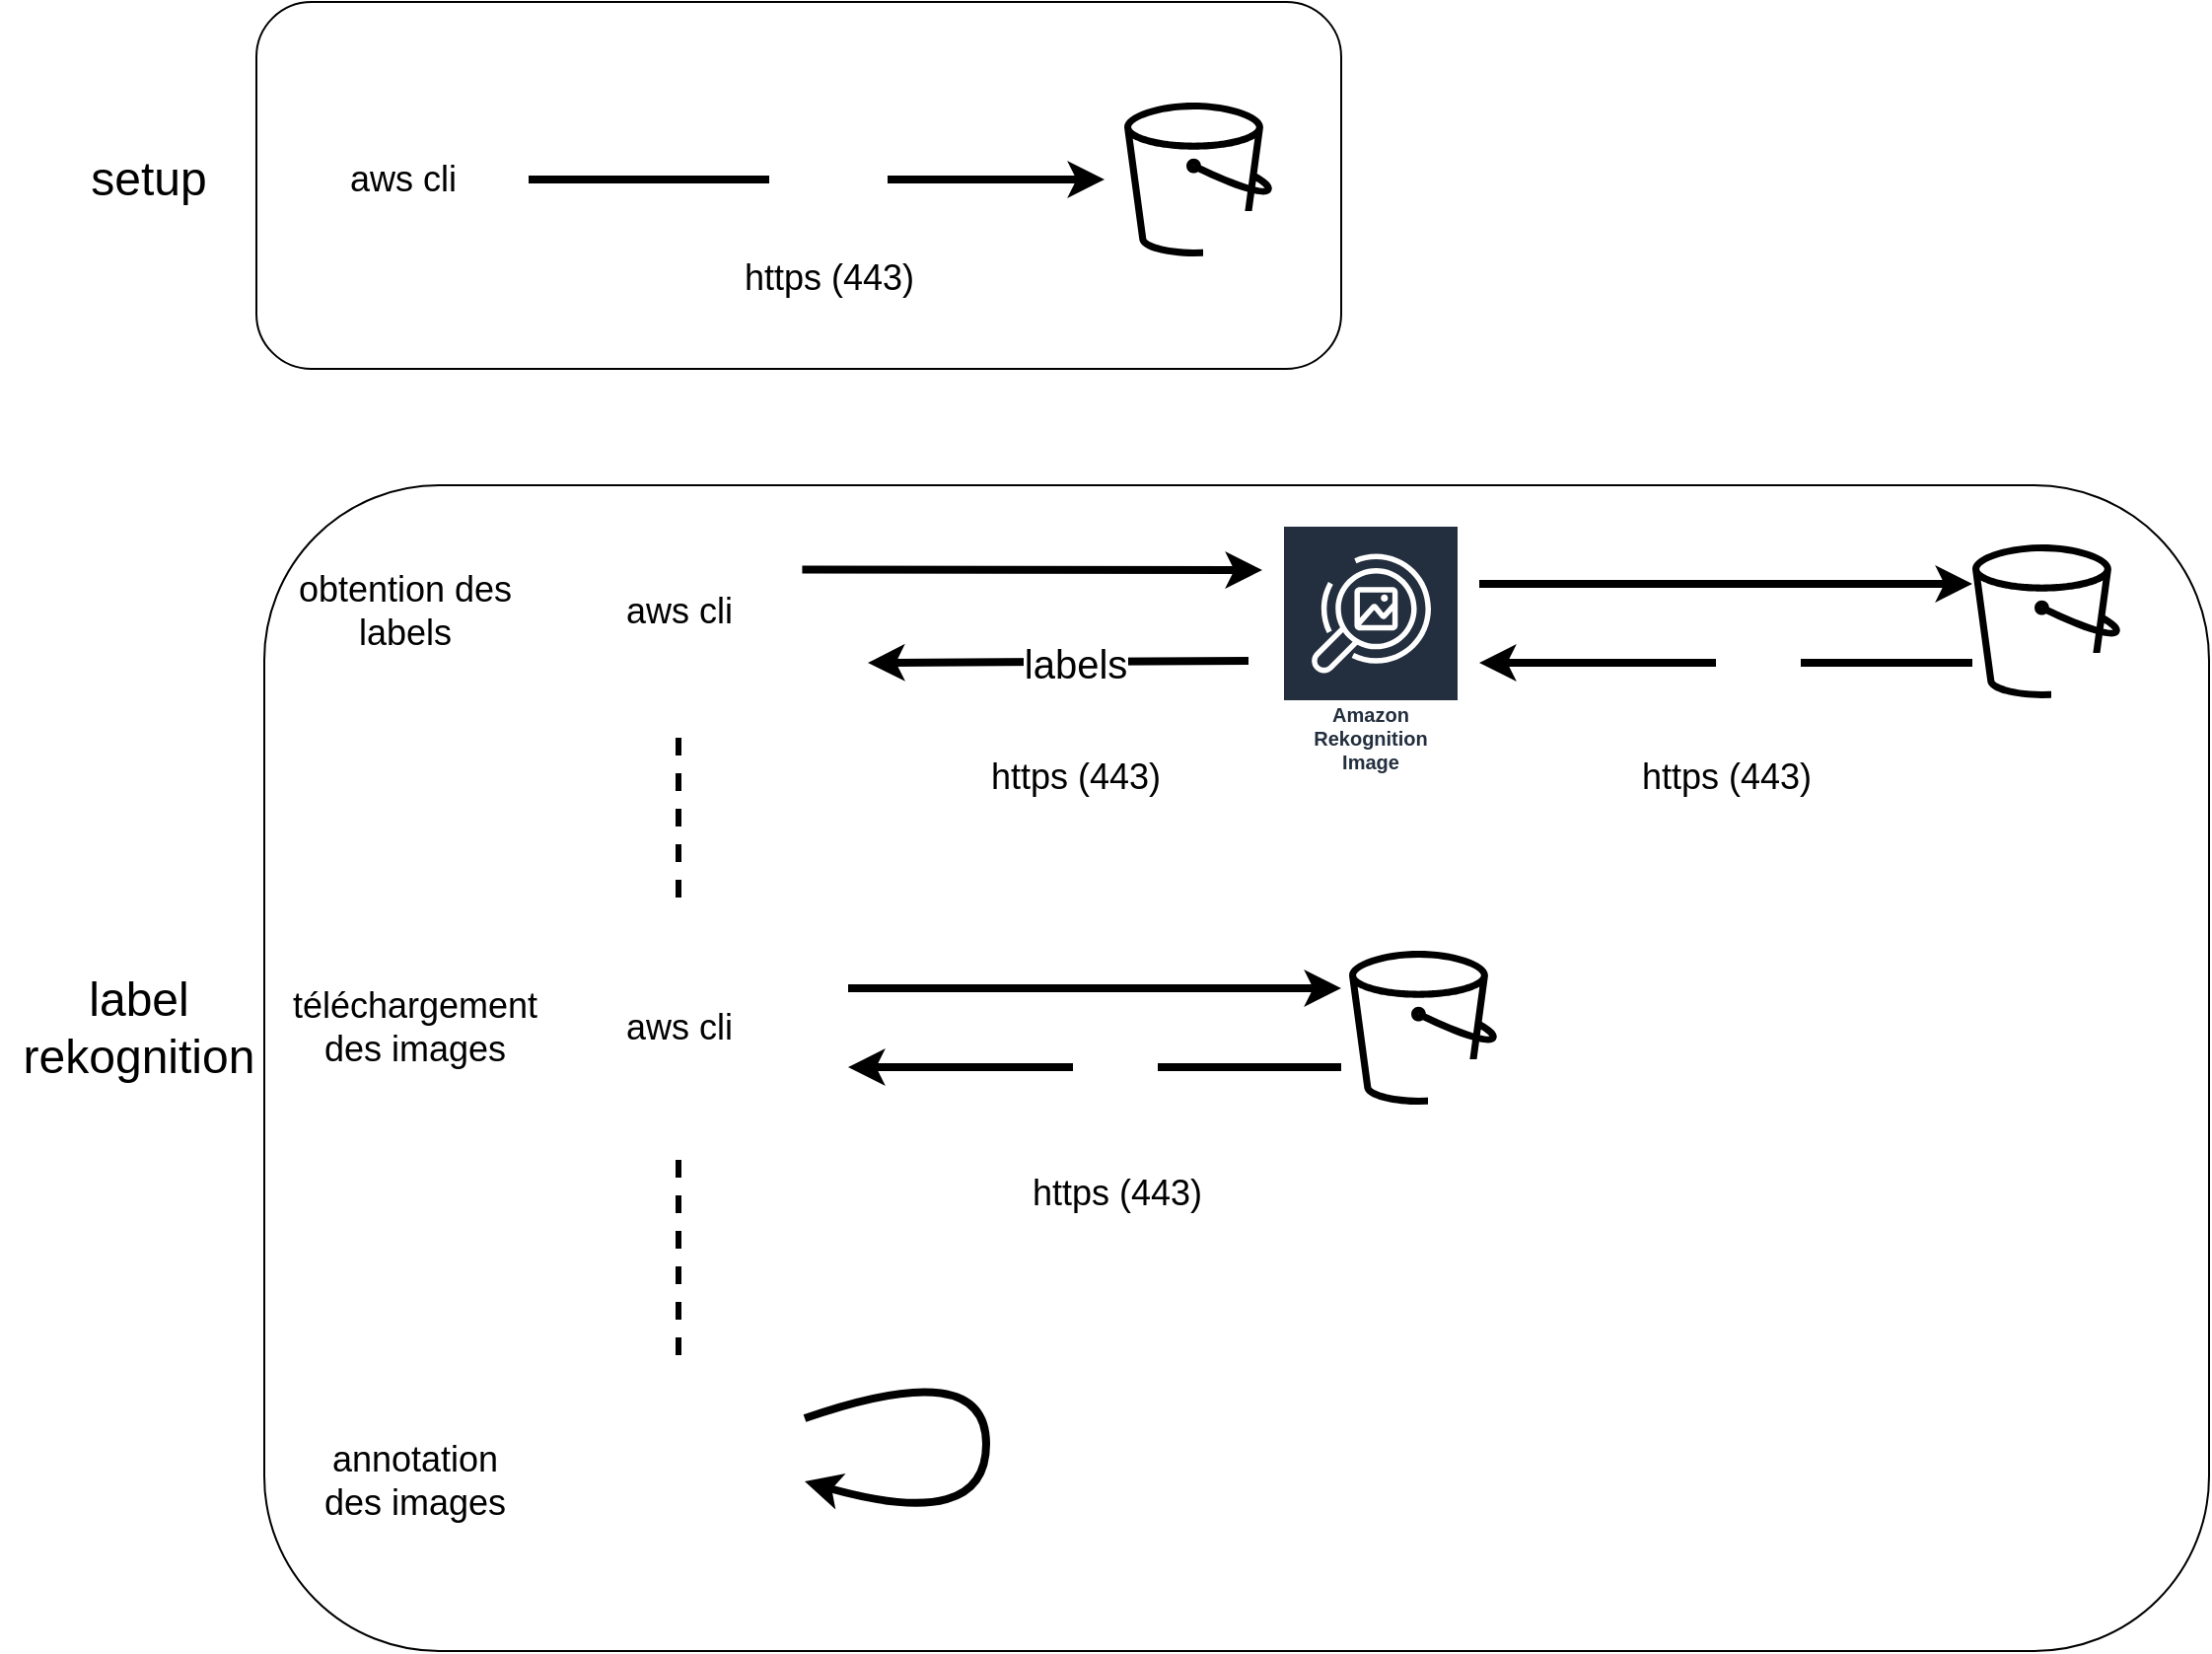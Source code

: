 <mxfile version="21.2.9" type="device">
  <diagram name="Page-1" id="FS0bLl0MaGhydVAssqhy">
    <mxGraphModel dx="3240" dy="1493" grid="1" gridSize="10" guides="1" tooltips="1" connect="1" arrows="1" fold="1" page="1" pageScale="1" pageWidth="850" pageHeight="1100" math="0" shadow="0">
      <root>
        <mxCell id="0" />
        <mxCell id="1" parent="0" />
        <mxCell id="sFLqB9lJGvl52KyhdRgG-1" value="" style="rounded=1;whiteSpace=wrap;html=1;fillColor=none;" vertex="1" parent="1">
          <mxGeometry x="120" y="204" width="550" height="186" as="geometry" />
        </mxCell>
        <mxCell id="sFLqB9lJGvl52KyhdRgG-2" value="" style="shape=image;html=1;verticalAlign=top;verticalLabelPosition=bottom;labelBackgroundColor=#ffffff;imageAspect=0;aspect=fixed;image=https://cdn4.iconfinder.com/data/icons/essential-app-1/16/laptop-computer-website-mobile-128.png" vertex="1" parent="1">
          <mxGeometry x="130" y="230" width="128" height="128" as="geometry" />
        </mxCell>
        <mxCell id="sFLqB9lJGvl52KyhdRgG-3" value="" style="shape=image;html=1;verticalAlign=top;verticalLabelPosition=bottom;labelBackgroundColor=#ffffff;imageAspect=0;aspect=fixed;image=https://cdn1.iconfinder.com/data/icons/iconoir-vol-3/24/media-image-folder-128.png;imageBackground=default;" vertex="1" parent="1">
          <mxGeometry x="170" y="310" width="60" height="60" as="geometry" />
        </mxCell>
        <mxCell id="sFLqB9lJGvl52KyhdRgG-4" value="" style="shape=image;html=1;verticalAlign=top;verticalLabelPosition=bottom;labelBackgroundColor=#ffffff;imageAspect=0;aspect=fixed;image=https://cdn4.iconfinder.com/data/icons/scripting-and-programming-languages/512/Python_logo-128.png;imageBackground=default;" vertex="1" parent="1">
          <mxGeometry x="230" y="310" width="60" height="60" as="geometry" />
        </mxCell>
        <mxCell id="sFLqB9lJGvl52KyhdRgG-5" value="" style="endArrow=classic;html=1;rounded=0;exitX=1;exitY=0.5;exitDx=0;exitDy=0;strokeWidth=4;" edge="1" parent="1" source="sFLqB9lJGvl52KyhdRgG-2">
          <mxGeometry width="50" height="50" relative="1" as="geometry">
            <mxPoint x="400" y="490" as="sourcePoint" />
            <mxPoint x="550" y="294" as="targetPoint" />
          </mxGeometry>
        </mxCell>
        <mxCell id="sFLqB9lJGvl52KyhdRgG-6" value="" style="sketch=0;outlineConnect=0;fontColor=#232F3E;gradientColor=none;fillColor=#000000;strokeColor=none;dashed=0;verticalLabelPosition=bottom;verticalAlign=top;align=center;html=1;fontSize=12;fontStyle=0;aspect=fixed;pointerEvents=1;shape=mxgraph.aws4.bucket;" vertex="1" parent="1">
          <mxGeometry x="560" y="255" width="75" height="78" as="geometry" />
        </mxCell>
        <mxCell id="sFLqB9lJGvl52KyhdRgG-7" value="https (443)" style="text;html=1;align=center;verticalAlign=middle;resizable=0;points=[];autosize=1;strokeColor=none;fillColor=none;fontSize=18;" vertex="1" parent="1">
          <mxGeometry x="355" y="324" width="110" height="40" as="geometry" />
        </mxCell>
        <mxCell id="sFLqB9lJGvl52KyhdRgG-8" value="aws cli" style="text;html=1;align=center;verticalAlign=middle;resizable=0;points=[];autosize=1;strokeColor=none;fillColor=none;fontSize=18;" vertex="1" parent="1">
          <mxGeometry x="154" y="274" width="80" height="40" as="geometry" />
        </mxCell>
        <mxCell id="sFLqB9lJGvl52KyhdRgG-9" value="" style="shape=image;html=1;verticalAlign=top;verticalLabelPosition=bottom;labelBackgroundColor=#ffffff;imageAspect=0;aspect=fixed;image=https://cdn1.iconfinder.com/data/icons/iconoir-vol-3/24/media-image-folder-128.png;imageBackground=default;" vertex="1" parent="1">
          <mxGeometry x="600" y="310" width="60" height="60" as="geometry" />
        </mxCell>
        <mxCell id="sFLqB9lJGvl52KyhdRgG-10" value="" style="shape=image;html=1;verticalAlign=top;verticalLabelPosition=bottom;labelBackgroundColor=#ffffff;imageAspect=0;aspect=fixed;image=https://cdn1.iconfinder.com/data/icons/iconoir-vol-3/24/media-image-folder-128.png;imageBackground=default;" vertex="1" parent="1">
          <mxGeometry x="380" y="264" width="60" height="60" as="geometry" />
        </mxCell>
        <mxCell id="sFLqB9lJGvl52KyhdRgG-11" value="" style="shape=image;html=1;verticalAlign=top;verticalLabelPosition=bottom;labelBackgroundColor=#ffffff;imageAspect=0;aspect=fixed;image=https://cdn4.iconfinder.com/data/icons/essential-app-1/16/laptop-computer-website-mobile-128.png" vertex="1" parent="1">
          <mxGeometry x="270" y="449" width="128" height="128" as="geometry" />
        </mxCell>
        <mxCell id="sFLqB9lJGvl52KyhdRgG-12" value="" style="shape=image;html=1;verticalAlign=top;verticalLabelPosition=bottom;labelBackgroundColor=#ffffff;imageAspect=0;aspect=fixed;image=https://cdn4.iconfinder.com/data/icons/scripting-and-programming-languages/512/Python_logo-128.png;imageBackground=default;" vertex="1" parent="1">
          <mxGeometry x="370" y="529" width="60" height="60" as="geometry" />
        </mxCell>
        <mxCell id="sFLqB9lJGvl52KyhdRgG-13" value="aws cli" style="text;html=1;align=center;verticalAlign=middle;resizable=0;points=[];autosize=1;strokeColor=none;fillColor=none;fontSize=18;" vertex="1" parent="1">
          <mxGeometry x="294" y="493" width="80" height="40" as="geometry" />
        </mxCell>
        <mxCell id="sFLqB9lJGvl52KyhdRgG-14" value="setup" style="text;html=1;align=center;verticalAlign=middle;resizable=0;points=[];autosize=1;strokeColor=none;fillColor=none;fontSize=24;" vertex="1" parent="1">
          <mxGeometry x="25" y="274" width="80" height="40" as="geometry" />
        </mxCell>
        <mxCell id="sFLqB9lJGvl52KyhdRgG-15" value="" style="endArrow=classic;html=1;rounded=0;exitX=0.99;exitY=0.334;exitDx=0;exitDy=0;strokeWidth=4;exitPerimeter=0;" edge="1" parent="1" source="sFLqB9lJGvl52KyhdRgG-11">
          <mxGeometry width="50" height="50" relative="1" as="geometry">
            <mxPoint x="470" y="512.5" as="sourcePoint" />
            <mxPoint x="630" y="492" as="targetPoint" />
          </mxGeometry>
        </mxCell>
        <mxCell id="sFLqB9lJGvl52KyhdRgG-16" value="Amazon Rekognition Image" style="sketch=0;outlineConnect=0;fontColor=#232F3E;gradientColor=none;strokeColor=#ffffff;fillColor=#232F3E;dashed=0;verticalLabelPosition=middle;verticalAlign=bottom;align=center;html=1;whiteSpace=wrap;fontSize=10;fontStyle=1;spacing=3;shape=mxgraph.aws4.productIcon;prIcon=mxgraph.aws4.rekognition_image;" vertex="1" parent="1">
          <mxGeometry x="640" y="469" width="90" height="130" as="geometry" />
        </mxCell>
        <mxCell id="sFLqB9lJGvl52KyhdRgG-17" value="" style="endArrow=classic;html=1;rounded=0;strokeWidth=4;" edge="1" parent="1">
          <mxGeometry width="50" height="50" relative="1" as="geometry">
            <mxPoint x="740" y="499" as="sourcePoint" />
            <mxPoint x="990" y="499" as="targetPoint" />
          </mxGeometry>
        </mxCell>
        <mxCell id="sFLqB9lJGvl52KyhdRgG-18" value="" style="sketch=0;outlineConnect=0;fontColor=#232F3E;gradientColor=none;fillColor=#000000;strokeColor=none;dashed=0;verticalLabelPosition=bottom;verticalAlign=top;align=center;html=1;fontSize=12;fontStyle=0;aspect=fixed;pointerEvents=1;shape=mxgraph.aws4.bucket;" vertex="1" parent="1">
          <mxGeometry x="990" y="479" width="75" height="78" as="geometry" />
        </mxCell>
        <mxCell id="sFLqB9lJGvl52KyhdRgG-19" value="" style="shape=image;html=1;verticalAlign=top;verticalLabelPosition=bottom;labelBackgroundColor=#ffffff;imageAspect=0;aspect=fixed;image=https://cdn1.iconfinder.com/data/icons/iconoir-vol-3/24/media-image-folder-128.png;imageBackground=default;" vertex="1" parent="1">
          <mxGeometry x="1030" y="534" width="60" height="60" as="geometry" />
        </mxCell>
        <mxCell id="sFLqB9lJGvl52KyhdRgG-20" value="" style="endArrow=classic;html=1;rounded=0;strokeWidth=4;" edge="1" parent="1">
          <mxGeometry width="50" height="50" relative="1" as="geometry">
            <mxPoint x="990" y="539" as="sourcePoint" />
            <mxPoint x="740" y="539" as="targetPoint" />
          </mxGeometry>
        </mxCell>
        <mxCell id="sFLqB9lJGvl52KyhdRgG-21" value="" style="endArrow=classic;html=1;rounded=0;strokeWidth=4;" edge="1" parent="1">
          <mxGeometry width="50" height="50" relative="1" as="geometry">
            <mxPoint x="623" y="538" as="sourcePoint" />
            <mxPoint x="430" y="539" as="targetPoint" />
          </mxGeometry>
        </mxCell>
        <mxCell id="sFLqB9lJGvl52KyhdRgG-22" value="labels" style="edgeLabel;html=1;align=center;verticalAlign=middle;resizable=0;points=[];fontSize=20;" vertex="1" connectable="0" parent="sFLqB9lJGvl52KyhdRgG-21">
          <mxGeometry x="-0.699" y="2" relative="1" as="geometry">
            <mxPoint x="-59" y="-1" as="offset" />
          </mxGeometry>
        </mxCell>
        <mxCell id="sFLqB9lJGvl52KyhdRgG-23" value="" style="shape=image;html=1;verticalAlign=top;verticalLabelPosition=bottom;labelBackgroundColor=#ffffff;imageAspect=0;aspect=fixed;image=https://cdn4.iconfinder.com/data/icons/essential-app-1/16/laptop-computer-website-mobile-128.png" vertex="1" parent="1">
          <mxGeometry x="270" y="660" width="128" height="128" as="geometry" />
        </mxCell>
        <mxCell id="sFLqB9lJGvl52KyhdRgG-24" value="" style="shape=image;html=1;verticalAlign=top;verticalLabelPosition=bottom;labelBackgroundColor=#ffffff;imageAspect=0;aspect=fixed;image=https://cdn4.iconfinder.com/data/icons/scripting-and-programming-languages/512/Python_logo-128.png;imageBackground=default;" vertex="1" parent="1">
          <mxGeometry x="370" y="740" width="60" height="60" as="geometry" />
        </mxCell>
        <mxCell id="sFLqB9lJGvl52KyhdRgG-25" value="aws cli" style="text;html=1;align=center;verticalAlign=middle;resizable=0;points=[];autosize=1;strokeColor=none;fillColor=none;fontSize=18;" vertex="1" parent="1">
          <mxGeometry x="294" y="704" width="80" height="40" as="geometry" />
        </mxCell>
        <mxCell id="sFLqB9lJGvl52KyhdRgG-26" value="" style="sketch=0;outlineConnect=0;fontColor=#232F3E;gradientColor=none;fillColor=#000000;strokeColor=none;dashed=0;verticalLabelPosition=bottom;verticalAlign=top;align=center;html=1;fontSize=12;fontStyle=0;aspect=fixed;pointerEvents=1;shape=mxgraph.aws4.bucket;" vertex="1" parent="1">
          <mxGeometry x="674" y="685" width="75" height="78" as="geometry" />
        </mxCell>
        <mxCell id="sFLqB9lJGvl52KyhdRgG-27" value="" style="shape=image;html=1;verticalAlign=top;verticalLabelPosition=bottom;labelBackgroundColor=#ffffff;imageAspect=0;aspect=fixed;image=https://cdn1.iconfinder.com/data/icons/iconoir-vol-3/24/media-image-folder-128.png;imageBackground=default;" vertex="1" parent="1">
          <mxGeometry x="714" y="740" width="60" height="60" as="geometry" />
        </mxCell>
        <mxCell id="sFLqB9lJGvl52KyhdRgG-28" value="" style="shape=image;html=1;verticalAlign=top;verticalLabelPosition=bottom;labelBackgroundColor=#ffffff;imageAspect=0;aspect=fixed;image=https://cdn1.iconfinder.com/data/icons/iconoir-vol-3/24/media-image-folder-128.png;imageBackground=default;" vertex="1" parent="1">
          <mxGeometry x="860" y="520" width="43" height="43" as="geometry" />
        </mxCell>
        <mxCell id="sFLqB9lJGvl52KyhdRgG-29" value="" style="endArrow=classic;html=1;rounded=0;strokeWidth=4;" edge="1" parent="1">
          <mxGeometry width="50" height="50" relative="1" as="geometry">
            <mxPoint x="420" y="704" as="sourcePoint" />
            <mxPoint x="670" y="704" as="targetPoint" />
          </mxGeometry>
        </mxCell>
        <mxCell id="sFLqB9lJGvl52KyhdRgG-30" value="" style="endArrow=classic;html=1;rounded=0;strokeWidth=4;" edge="1" parent="1">
          <mxGeometry width="50" height="50" relative="1" as="geometry">
            <mxPoint x="670" y="744" as="sourcePoint" />
            <mxPoint x="420" y="744" as="targetPoint" />
          </mxGeometry>
        </mxCell>
        <mxCell id="sFLqB9lJGvl52KyhdRgG-31" value="" style="shape=image;html=1;verticalAlign=top;verticalLabelPosition=bottom;labelBackgroundColor=#ffffff;imageAspect=0;aspect=fixed;image=https://cdn1.iconfinder.com/data/icons/iconoir-vol-3/24/media-image-folder-128.png;imageBackground=default;" vertex="1" parent="1">
          <mxGeometry x="534" y="726" width="43" height="43" as="geometry" />
        </mxCell>
        <mxCell id="sFLqB9lJGvl52KyhdRgG-32" value="" style="endArrow=none;dashed=1;html=1;rounded=0;strokeWidth=3;entryX=0.5;entryY=1;entryDx=0;entryDy=0;exitX=0.5;exitY=0;exitDx=0;exitDy=0;" edge="1" parent="1" source="sFLqB9lJGvl52KyhdRgG-33" target="sFLqB9lJGvl52KyhdRgG-23">
          <mxGeometry width="50" height="50" relative="1" as="geometry">
            <mxPoint x="334" y="900" as="sourcePoint" />
            <mxPoint x="330" y="850" as="targetPoint" />
          </mxGeometry>
        </mxCell>
        <mxCell id="sFLqB9lJGvl52KyhdRgG-33" value="" style="shape=image;html=1;verticalAlign=top;verticalLabelPosition=bottom;labelBackgroundColor=#ffffff;imageAspect=0;aspect=fixed;image=https://cdn4.iconfinder.com/data/icons/essential-app-1/16/laptop-computer-website-mobile-128.png" vertex="1" parent="1">
          <mxGeometry x="270" y="890" width="128" height="128" as="geometry" />
        </mxCell>
        <mxCell id="sFLqB9lJGvl52KyhdRgG-34" value="" style="shape=image;html=1;verticalAlign=top;verticalLabelPosition=bottom;labelBackgroundColor=#ffffff;imageAspect=0;aspect=fixed;image=https://cdn1.iconfinder.com/data/icons/iconoir-vol-3/24/media-image-folder-128.png;imageBackground=default;" vertex="1" parent="1">
          <mxGeometry x="310" y="970" width="60" height="60" as="geometry" />
        </mxCell>
        <mxCell id="sFLqB9lJGvl52KyhdRgG-35" value="" style="shape=image;html=1;verticalAlign=top;verticalLabelPosition=bottom;labelBackgroundColor=#ffffff;imageAspect=0;aspect=fixed;image=https://cdn4.iconfinder.com/data/icons/scripting-and-programming-languages/512/Python_logo-128.png;imageBackground=default;" vertex="1" parent="1">
          <mxGeometry x="370" y="970" width="60" height="60" as="geometry" />
        </mxCell>
        <mxCell id="sFLqB9lJGvl52KyhdRgG-36" value="&lt;div style=&quot;font-size: 18px;&quot;&gt;annotation &lt;br style=&quot;font-size: 18px;&quot;&gt;&lt;/div&gt;&lt;div style=&quot;font-size: 18px;&quot;&gt;des images&lt;/div&gt;" style="text;html=1;align=center;verticalAlign=middle;resizable=0;points=[];autosize=1;strokeColor=none;fillColor=none;fontSize=18;" vertex="1" parent="1">
          <mxGeometry x="140" y="924" width="120" height="60" as="geometry" />
        </mxCell>
        <mxCell id="sFLqB9lJGvl52KyhdRgG-37" value="" style="endArrow=none;dashed=1;html=1;rounded=0;strokeWidth=3;entryX=0.5;entryY=0;entryDx=0;entryDy=0;exitX=0.5;exitY=1;exitDx=0;exitDy=0;" edge="1" parent="1" source="sFLqB9lJGvl52KyhdRgG-11" target="sFLqB9lJGvl52KyhdRgG-23">
          <mxGeometry width="50" height="50" relative="1" as="geometry">
            <mxPoint x="344" y="900" as="sourcePoint" />
            <mxPoint x="344" y="798" as="targetPoint" />
          </mxGeometry>
        </mxCell>
        <mxCell id="sFLqB9lJGvl52KyhdRgG-38" value="&lt;div&gt;téléchargement&lt;/div&gt;&lt;div&gt;des images&lt;br&gt;&lt;/div&gt;" style="text;html=1;align=center;verticalAlign=middle;resizable=0;points=[];autosize=1;strokeColor=none;fillColor=none;fontSize=18;" vertex="1" parent="1">
          <mxGeometry x="125" y="694" width="150" height="60" as="geometry" />
        </mxCell>
        <mxCell id="sFLqB9lJGvl52KyhdRgG-39" value="&lt;div&gt;obtention des&lt;/div&gt;&lt;div&gt;labels&lt;br&gt;&lt;/div&gt;" style="text;html=1;align=center;verticalAlign=middle;resizable=0;points=[];autosize=1;strokeColor=none;fillColor=none;fontSize=18;" vertex="1" parent="1">
          <mxGeometry x="130" y="483" width="130" height="60" as="geometry" />
        </mxCell>
        <mxCell id="sFLqB9lJGvl52KyhdRgG-40" value="&lt;div&gt;label&lt;/div&gt;&lt;div&gt;rekognition&lt;br&gt;&lt;/div&gt;" style="text;html=1;align=center;verticalAlign=middle;resizable=0;points=[];autosize=1;strokeColor=none;fillColor=none;fontSize=24;" vertex="1" parent="1">
          <mxGeometry x="-10" y="689" width="140" height="70" as="geometry" />
        </mxCell>
        <mxCell id="sFLqB9lJGvl52KyhdRgG-41" value="https (443)" style="text;html=1;align=center;verticalAlign=middle;resizable=0;points=[];autosize=1;strokeColor=none;fillColor=none;fontSize=18;" vertex="1" parent="1">
          <mxGeometry x="480" y="577" width="110" height="40" as="geometry" />
        </mxCell>
        <mxCell id="sFLqB9lJGvl52KyhdRgG-42" value="https (443)" style="text;html=1;align=center;verticalAlign=middle;resizable=0;points=[];autosize=1;strokeColor=none;fillColor=none;fontSize=18;" vertex="1" parent="1">
          <mxGeometry x="810" y="577" width="110" height="40" as="geometry" />
        </mxCell>
        <mxCell id="sFLqB9lJGvl52KyhdRgG-43" value="https (443)" style="text;html=1;align=center;verticalAlign=middle;resizable=0;points=[];autosize=1;strokeColor=none;fillColor=none;fontSize=18;" vertex="1" parent="1">
          <mxGeometry x="500.5" y="788" width="110" height="40" as="geometry" />
        </mxCell>
        <mxCell id="sFLqB9lJGvl52KyhdRgG-44" value="" style="curved=1;endArrow=classic;html=1;rounded=0;exitX=1;exitY=0.25;exitDx=0;exitDy=0;entryX=1;entryY=0.5;entryDx=0;entryDy=0;strokeWidth=4;" edge="1" parent="1" source="sFLqB9lJGvl52KyhdRgG-33" target="sFLqB9lJGvl52KyhdRgG-33">
          <mxGeometry width="50" height="50" relative="1" as="geometry">
            <mxPoint x="527" y="984" as="sourcePoint" />
            <mxPoint x="577" y="934" as="targetPoint" />
            <Array as="points">
              <mxPoint x="490" y="890" />
              <mxPoint x="490" y="980" />
            </Array>
          </mxGeometry>
        </mxCell>
        <mxCell id="sFLqB9lJGvl52KyhdRgG-45" value="" style="rounded=1;whiteSpace=wrap;html=1;fillColor=none;" vertex="1" parent="1">
          <mxGeometry x="124" y="449" width="986" height="591" as="geometry" />
        </mxCell>
      </root>
    </mxGraphModel>
  </diagram>
</mxfile>
